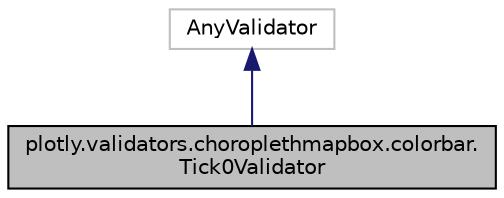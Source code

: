 digraph "plotly.validators.choroplethmapbox.colorbar.Tick0Validator"
{
 // LATEX_PDF_SIZE
  edge [fontname="Helvetica",fontsize="10",labelfontname="Helvetica",labelfontsize="10"];
  node [fontname="Helvetica",fontsize="10",shape=record];
  Node1 [label="plotly.validators.choroplethmapbox.colorbar.\lTick0Validator",height=0.2,width=0.4,color="black", fillcolor="grey75", style="filled", fontcolor="black",tooltip=" "];
  Node2 -> Node1 [dir="back",color="midnightblue",fontsize="10",style="solid",fontname="Helvetica"];
  Node2 [label="AnyValidator",height=0.2,width=0.4,color="grey75", fillcolor="white", style="filled",tooltip=" "];
}

